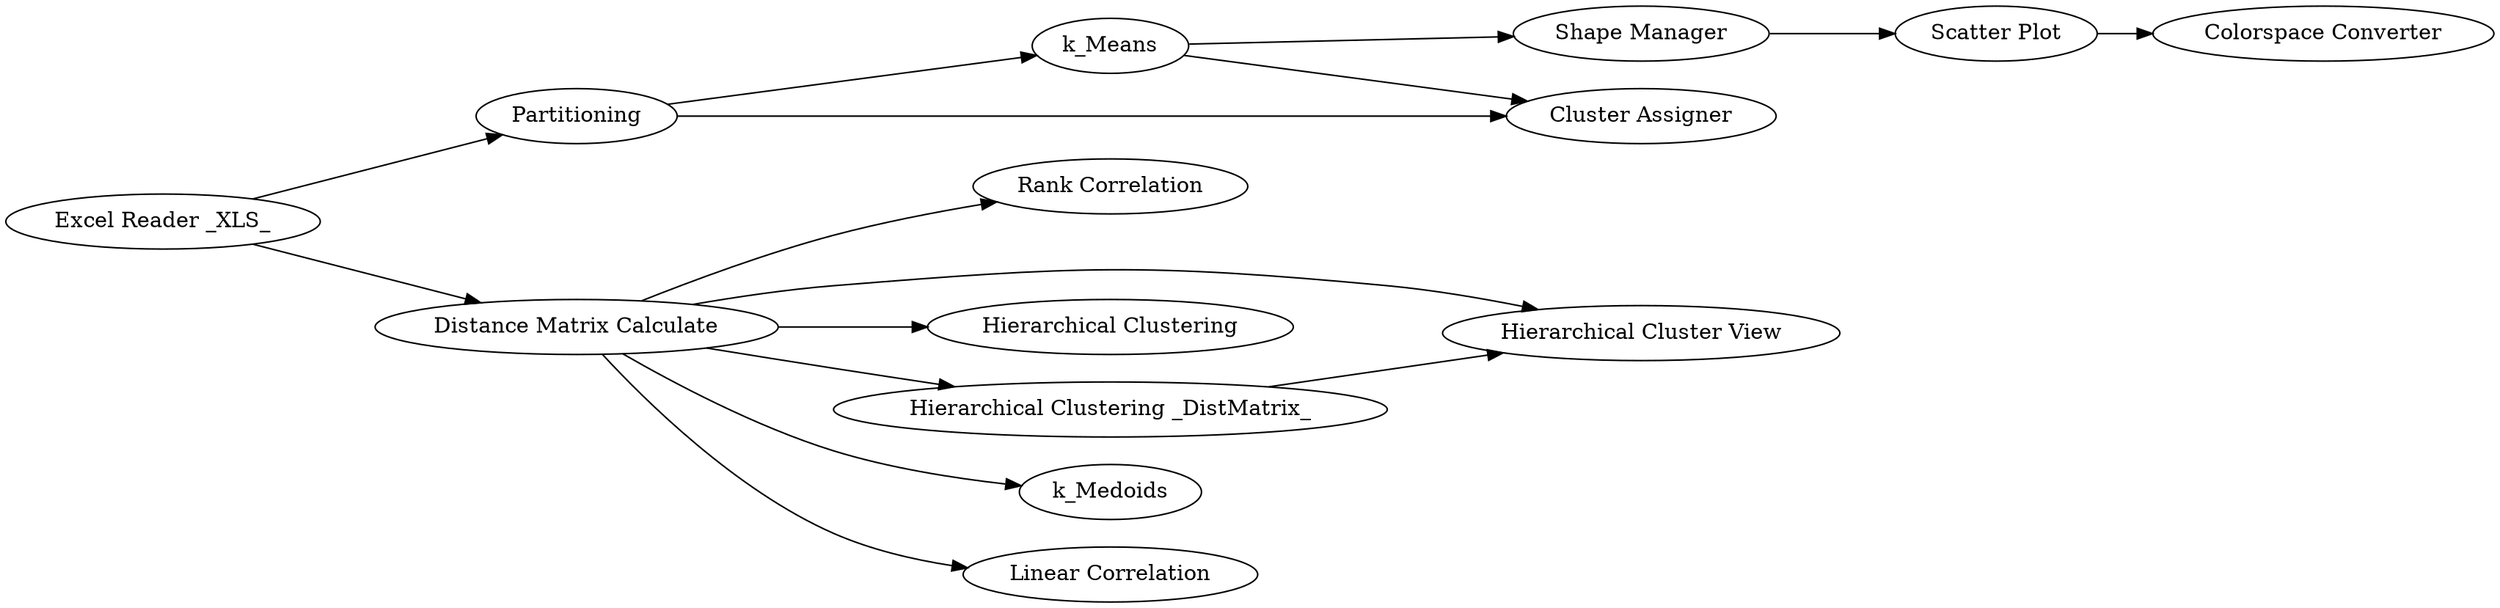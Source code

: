digraph {
	"7804086459976904644_6" [label=Partitioning]
	"7804086459976904644_10" [label="Distance Matrix Calculate"]
	"7804086459976904644_14" [label="Rank Correlation"]
	"7804086459976904644_13" [label="Hierarchical Cluster View"]
	"7804086459976904644_17" [label="Colorspace Converter"]
	"7804086459976904644_4" [label=k_Means]
	"7804086459976904644_11" [label="Hierarchical Clustering"]
	"7804086459976904644_12" [label="Hierarchical Clustering _DistMatrix_"]
	"7804086459976904644_7" [label="Shape Manager"]
	"7804086459976904644_8" [label="Scatter Plot"]
	"7804086459976904644_3" [label="Excel Reader _XLS_"]
	"7804086459976904644_9" [label=k_Medoids]
	"7804086459976904644_5" [label="Cluster Assigner"]
	"7804086459976904644_15" [label="Linear Correlation"]
	"7804086459976904644_10" -> "7804086459976904644_14"
	"7804086459976904644_4" -> "7804086459976904644_5"
	"7804086459976904644_6" -> "7804086459976904644_5"
	"7804086459976904644_4" -> "7804086459976904644_7"
	"7804086459976904644_7" -> "7804086459976904644_8"
	"7804086459976904644_10" -> "7804086459976904644_11"
	"7804086459976904644_6" -> "7804086459976904644_4"
	"7804086459976904644_10" -> "7804086459976904644_12"
	"7804086459976904644_12" -> "7804086459976904644_13"
	"7804086459976904644_10" -> "7804086459976904644_9"
	"7804086459976904644_10" -> "7804086459976904644_15"
	"7804086459976904644_10" -> "7804086459976904644_13"
	"7804086459976904644_3" -> "7804086459976904644_6"
	"7804086459976904644_8" -> "7804086459976904644_17"
	"7804086459976904644_3" -> "7804086459976904644_10"
	rankdir=LR
}
